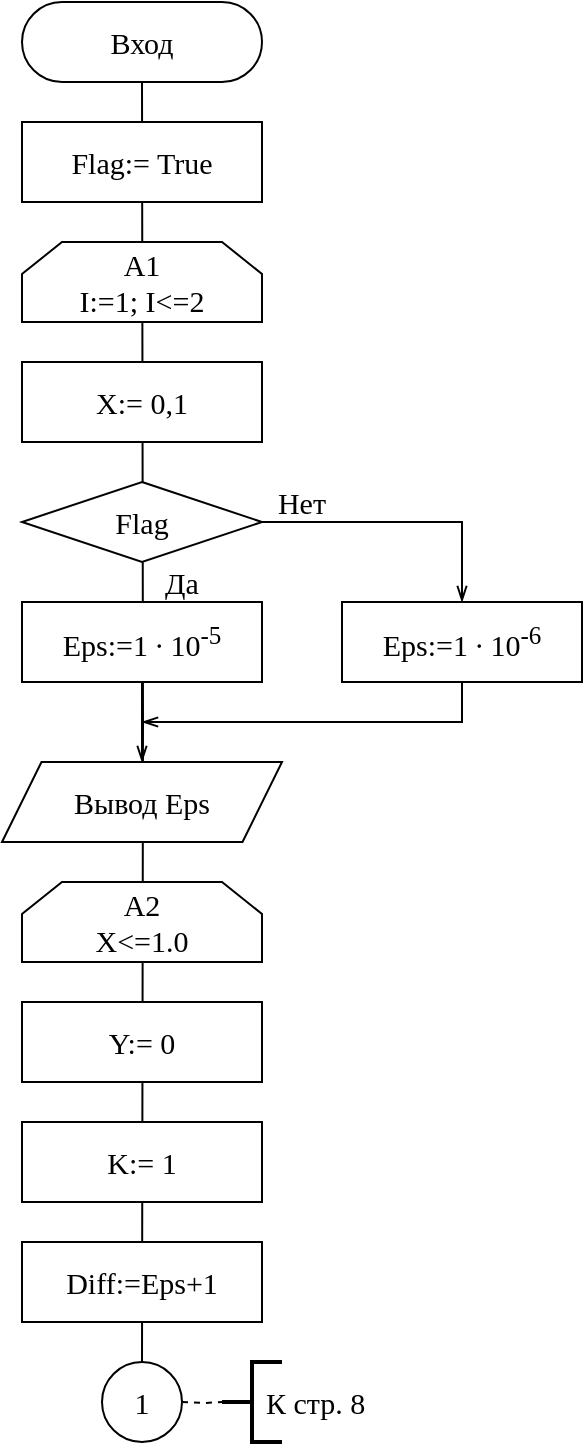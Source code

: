 <mxfile version="15.4.0" type="device" pages="2"><diagram id="T1srlYNLhLKwMxK7I_0T" name="Страница 1"><mxGraphModel dx="1024" dy="601" grid="1" gridSize="10" guides="1" tooltips="1" connect="1" arrows="1" fold="1" page="1" pageScale="1" pageWidth="827" pageHeight="1169" math="0" shadow="0"><root><mxCell id="0"/><mxCell id="1" parent="0"/><mxCell id="OyMqKpb-WzIUDVf0swId-75" value="" style="endArrow=none;html=1;rounded=0;edgeStyle=orthogonalEdgeStyle;entryX=0.5;entryY=1;entryDx=0;entryDy=0;fontFamily=Times New Roman;fontSize=15;align=center;" parent="1" target="RSF0WE7SrN-ZgnCElAvf-46" edge="1"><mxGeometry width="50" height="50" relative="1" as="geometry"><mxPoint x="100" y="720" as="sourcePoint"/><mxPoint x="240" y="170" as="targetPoint"/></mxGeometry></mxCell><mxCell id="RSF0WE7SrN-ZgnCElAvf-46" value="Вход" style="rounded=1;whiteSpace=wrap;html=1;strokeWidth=1;arcSize=50;fontFamily=Times New Roman;fontSize=15;align=center;" parent="1" vertex="1"><mxGeometry x="40" y="40" width="120" height="40" as="geometry"/></mxCell><mxCell id="OyMqKpb-WzIUDVf0swId-1" value="Flag:= True" style="rounded=0;whiteSpace=wrap;html=1;fontSize=15;fontFamily=Times New Roman;align=center;" parent="1" vertex="1"><mxGeometry x="40" y="100" width="120" height="40" as="geometry"/></mxCell><mxCell id="OyMqKpb-WzIUDVf0swId-26" value="A1&lt;br style=&quot;font-size: 15px;&quot;&gt;I:=1; I&amp;lt;=2" style="shape=loopLimit;whiteSpace=wrap;html=1;rounded=0;strokeWidth=1;fontFamily=Times New Roman;fontSize=15;align=center;" parent="1" vertex="1"><mxGeometry x="40.0" y="160" width="120" height="40" as="geometry"/></mxCell><mxCell id="OyMqKpb-WzIUDVf0swId-28" value="X:= 0,1" style="rounded=0;whiteSpace=wrap;html=1;fontSize=15;fontFamily=Times New Roman;align=center;" parent="1" vertex="1"><mxGeometry x="40" y="220" width="120" height="40" as="geometry"/></mxCell><mxCell id="OyMqKpb-WzIUDVf0swId-29" value="Flag" style="rhombus;whiteSpace=wrap;html=1;rounded=0;strokeWidth=1;fontFamily=Times New Roman;fontSize=15;align=center;" parent="1" vertex="1"><mxGeometry x="40.0" y="280" width="120" height="40" as="geometry"/></mxCell><mxCell id="OyMqKpb-WzIUDVf0swId-31" value="&lt;span style=&quot;font-size: 15px&quot;&gt;Eps:=1&amp;nbsp;&lt;/span&gt;&lt;span style=&quot;text-align: left&quot;&gt;∙ 10&lt;sup&gt;-5&lt;/sup&gt;&lt;/span&gt;" style="rounded=0;whiteSpace=wrap;html=1;fontSize=15;fontFamily=Times New Roman;align=center;" parent="1" vertex="1"><mxGeometry x="40" y="340" width="120" height="40" as="geometry"/></mxCell><mxCell id="OyMqKpb-WzIUDVf0swId-32" value="&lt;span style=&quot;font-size: 15px&quot;&gt;Eps:=&lt;/span&gt;1&amp;nbsp;&lt;span style=&quot;text-align: left&quot;&gt;∙ 10&lt;sup&gt;-6&lt;/sup&gt;&lt;/span&gt;" style="rounded=0;whiteSpace=wrap;html=1;fontSize=15;fontFamily=Times New Roman;align=center;" parent="1" vertex="1"><mxGeometry x="200" y="340" width="120" height="40" as="geometry"/></mxCell><mxCell id="OyMqKpb-WzIUDVf0swId-33" value="" style="endArrow=openThin;html=1;fontFamily=Times New Roman;fontSize=15;endFill=0;rounded=0;edgeStyle=orthogonalEdgeStyle;entryX=0.5;entryY=0;entryDx=0;entryDy=0;exitX=1;exitY=0.5;exitDx=0;exitDy=0;align=center;" parent="1" source="OyMqKpb-WzIUDVf0swId-29" target="OyMqKpb-WzIUDVf0swId-32" edge="1"><mxGeometry width="50" height="50" relative="1" as="geometry"><mxPoint x="170" y="320" as="sourcePoint"/><mxPoint x="290" y="380" as="targetPoint"/><Array as="points"/></mxGeometry></mxCell><mxCell id="OyMqKpb-WzIUDVf0swId-38" value="" style="endArrow=openThin;html=1;fontFamily=Times New Roman;fontSize=15;endFill=0;exitX=0.5;exitY=1;exitDx=0;exitDy=0;rounded=0;edgeStyle=orthogonalEdgeStyle;entryX=0.5;entryY=0;entryDx=0;entryDy=0;align=center;" parent="1" source="OyMqKpb-WzIUDVf0swId-31" target="OyMqKpb-WzIUDVf0swId-39" edge="1"><mxGeometry width="50" height="50" relative="1" as="geometry"><mxPoint x="170" y="380" as="sourcePoint"/><mxPoint x="100" y="420" as="targetPoint"/><Array as="points"/></mxGeometry></mxCell><mxCell id="OyMqKpb-WzIUDVf0swId-39" value="Вывод Eps" style="shape=parallelogram;html=1;strokeWidth=1;perimeter=parallelogramPerimeter;whiteSpace=wrap;rounded=0;arcSize=12;size=0.141;fontFamily=Times New Roman;fontSize=15;align=center;" parent="1" vertex="1"><mxGeometry x="30.0" y="420" width="140" height="40" as="geometry"/></mxCell><mxCell id="OyMqKpb-WzIUDVf0swId-40" value="" style="endArrow=openThin;html=1;fontFamily=Times New Roman;fontSize=15;endFill=0;exitX=0.5;exitY=1;exitDx=0;exitDy=0;rounded=0;edgeStyle=orthogonalEdgeStyle;align=center;" parent="1" source="OyMqKpb-WzIUDVf0swId-32" edge="1"><mxGeometry width="50" height="50" relative="1" as="geometry"><mxPoint x="230" y="470" as="sourcePoint"/><mxPoint x="100" y="400" as="targetPoint"/><Array as="points"><mxPoint x="260" y="400"/><mxPoint x="100" y="400"/></Array></mxGeometry></mxCell><mxCell id="OyMqKpb-WzIUDVf0swId-41" value="Нет" style="text;html=1;strokeColor=none;fillColor=none;align=center;verticalAlign=middle;whiteSpace=wrap;rounded=0;fontFamily=Times New Roman;fontSize=15;" parent="1" vertex="1"><mxGeometry x="160" y="280" width="40" height="20" as="geometry"/></mxCell><mxCell id="OyMqKpb-WzIUDVf0swId-42" value="Да" style="text;html=1;strokeColor=none;fillColor=none;align=center;verticalAlign=middle;whiteSpace=wrap;rounded=0;fontFamily=Times New Roman;fontSize=15;" parent="1" vertex="1"><mxGeometry x="100" y="320" width="40" height="20" as="geometry"/></mxCell><mxCell id="OyMqKpb-WzIUDVf0swId-43" value="A2&lt;br style=&quot;font-size: 15px;&quot;&gt;X&amp;lt;=1.0" style="shape=loopLimit;whiteSpace=wrap;html=1;rounded=0;strokeWidth=1;fontFamily=Times New Roman;fontSize=15;align=center;" parent="1" vertex="1"><mxGeometry x="40.0" y="480" width="120" height="40" as="geometry"/></mxCell><mxCell id="OyMqKpb-WzIUDVf0swId-50" value="&lt;span style=&quot;font-size: 15px;&quot;&gt;Y:= 0&lt;/span&gt;" style="rounded=0;whiteSpace=wrap;html=1;fontSize=15;fontFamily=Times New Roman;align=center;" parent="1" vertex="1"><mxGeometry x="40" y="540" width="120" height="40" as="geometry"/></mxCell><mxCell id="OyMqKpb-WzIUDVf0swId-51" value="&lt;span style=&quot;font-size: 15px;&quot;&gt;K:= 1&lt;/span&gt;" style="rounded=0;whiteSpace=wrap;html=1;fontSize=15;fontFamily=Times New Roman;align=center;" parent="1" vertex="1"><mxGeometry x="40" y="600" width="120" height="40" as="geometry"/></mxCell><mxCell id="XDJPmF9syVcg83R8hYLy-1" value="1" style="ellipse;whiteSpace=wrap;html=1;aspect=fixed;rounded=0;fontFamily=Times New Roman;fontSize=15;align=center;" vertex="1" parent="1"><mxGeometry x="80.0" y="720" width="40" height="40" as="geometry"/></mxCell><mxCell id="XDJPmF9syVcg83R8hYLy-2" value="" style="strokeWidth=2;html=1;shape=mxgraph.flowchart.annotation_2;align=center;fontSize=15;rounded=0;fillColor=none;fontFamily=Times New Roman;" vertex="1" parent="1"><mxGeometry x="140.0" y="720" width="30" height="40" as="geometry"/></mxCell><mxCell id="XDJPmF9syVcg83R8hYLy-3" value="" style="endArrow=none;dashed=1;html=1;fontSize=15;entryX=0;entryY=0.5;entryPerimeter=0;rounded=0;edgeStyle=orthogonalEdgeStyle;fontFamily=Times New Roman;align=center;" edge="1" parent="1" target="XDJPmF9syVcg83R8hYLy-2"><mxGeometry width="50" height="50" relative="1" as="geometry"><mxPoint x="120" y="740" as="sourcePoint"/><mxPoint x="103.5" y="730" as="targetPoint"/></mxGeometry></mxCell><mxCell id="XDJPmF9syVcg83R8hYLy-4" value="К стр. 8" style="text;html=1;strokeColor=none;fillColor=none;align=left;verticalAlign=middle;whiteSpace=wrap;rounded=0;fontFamily=Times New Roman;fontSize=15;" vertex="1" parent="1"><mxGeometry x="160" y="720" width="60" height="40" as="geometry"/></mxCell><mxCell id="XDJPmF9syVcg83R8hYLy-5" value="Diff:=Eps+1" style="rounded=0;whiteSpace=wrap;html=1;fontSize=15;fontFamily=Times New Roman;align=center;" vertex="1" parent="1"><mxGeometry x="40" y="660" width="120" height="40" as="geometry"/></mxCell></root></mxGraphModel></diagram><diagram id="lOfeYyF-w3tyd2tnTpvT" name="Страница 2"><mxGraphModel dx="1024" dy="601" grid="1" gridSize="10" guides="1" tooltips="1" connect="1" arrows="1" fold="1" page="1" pageScale="1" pageWidth="827" pageHeight="1169" math="0" shadow="0"><root><mxCell id="xuRxya_km_buClrUljp5-0"/><mxCell id="xuRxya_km_buClrUljp5-1" parent="xuRxya_km_buClrUljp5-0"/><mxCell id="xuRxya_km_buClrUljp5-2" value="" style="endArrow=none;html=1;rounded=0;edgeStyle=orthogonalEdgeStyle;exitX=0.5;exitY=0;exitDx=0;exitDy=0;fontSize=15;fontFamily=Times New Roman;" parent="xuRxya_km_buClrUljp5-1" source="xuRxya_km_buClrUljp5-24" edge="1"><mxGeometry width="50" height="50" relative="1" as="geometry"><mxPoint x="300" y="100" as="sourcePoint"/><mxPoint x="300" y="60" as="targetPoint"/></mxGeometry></mxCell><mxCell id="xuRxya_km_buClrUljp5-3" value="A3&lt;br&gt;Diff &amp;gt;= Eps" style="shape=loopLimit;whiteSpace=wrap;html=1;rounded=0;strokeWidth=1;fontFamily=Times New Roman;fontSize=15;" parent="xuRxya_km_buClrUljp5-1" vertex="1"><mxGeometry x="240.0" y="80" width="120" height="40" as="geometry"/></mxCell><mxCell id="xuRxya_km_buClrUljp5-4" value="" style="rounded=0;whiteSpace=wrap;html=1;fontSize=15;fontFamily=Times New Roman;" parent="xuRxya_km_buClrUljp5-1" vertex="1"><mxGeometry x="240" y="140" width="120" height="40" as="geometry"/></mxCell><mxCell id="xuRxya_km_buClrUljp5-5" value="" style="rounded=0;whiteSpace=wrap;html=1;fontSize=15;fontFamily=Times New Roman;" parent="xuRxya_km_buClrUljp5-1" vertex="1"><mxGeometry x="240" y="200" width="120" height="40" as="geometry"/></mxCell><mxCell id="xuRxya_km_buClrUljp5-6" value="" style="rounded=0;whiteSpace=wrap;html=1;fontSize=15;fontFamily=Times New Roman;" parent="xuRxya_km_buClrUljp5-1" vertex="1"><mxGeometry x="240" y="260" width="120" height="40" as="geometry"/></mxCell><mxCell id="xuRxya_km_buClrUljp5-7" value="" style="strokeWidth=2;html=1;shape=mxgraph.flowchart.annotation_2;align=left;fontSize=15;rounded=0;fillColor=none;fontFamily=Times New Roman;" parent="xuRxya_km_buClrUljp5-1" vertex="1"><mxGeometry x="380.0" y="140" width="30" height="40" as="geometry"/></mxCell><mxCell id="xuRxya_km_buClrUljp5-8" value="" style="endArrow=none;dashed=1;html=1;fontSize=15;entryX=0;entryY=0.5;entryPerimeter=0;rounded=0;edgeStyle=orthogonalEdgeStyle;fontFamily=Times New Roman;" parent="xuRxya_km_buClrUljp5-1" target="xuRxya_km_buClrUljp5-7" edge="1"><mxGeometry width="50" height="50" relative="1" as="geometry"><mxPoint x="360" y="160" as="sourcePoint"/><mxPoint x="343.5" y="150" as="targetPoint"/></mxGeometry></mxCell><mxCell id="xuRxya_km_buClrUljp5-9" value="" style="strokeWidth=2;html=1;shape=mxgraph.flowchart.annotation_2;align=left;fontSize=15;rounded=0;fillColor=none;fontFamily=Times New Roman;" parent="xuRxya_km_buClrUljp5-1" vertex="1"><mxGeometry x="380.0" y="200" width="30" height="40" as="geometry"/></mxCell><mxCell id="xuRxya_km_buClrUljp5-10" value="" style="endArrow=none;dashed=1;html=1;fontSize=15;entryX=0;entryY=0.5;entryPerimeter=0;rounded=0;edgeStyle=orthogonalEdgeStyle;fontFamily=Times New Roman;" parent="xuRxya_km_buClrUljp5-1" target="xuRxya_km_buClrUljp5-9" edge="1"><mxGeometry width="50" height="50" relative="1" as="geometry"><mxPoint x="360" y="220" as="sourcePoint"/><mxPoint x="343.5" y="210" as="targetPoint"/></mxGeometry></mxCell><mxCell id="xuRxya_km_buClrUljp5-11" value="" style="strokeWidth=2;html=1;shape=mxgraph.flowchart.annotation_2;align=left;fontSize=15;rounded=0;fillColor=none;fontFamily=Times New Roman;" parent="xuRxya_km_buClrUljp5-1" vertex="1"><mxGeometry x="380.0" y="260" width="30" height="40" as="geometry"/></mxCell><mxCell id="xuRxya_km_buClrUljp5-12" value="" style="endArrow=none;dashed=1;html=1;fontSize=15;entryX=0;entryY=0.5;entryPerimeter=0;rounded=0;edgeStyle=orthogonalEdgeStyle;fontFamily=Times New Roman;" parent="xuRxya_km_buClrUljp5-1" target="xuRxya_km_buClrUljp5-11" edge="1"><mxGeometry width="50" height="50" relative="1" as="geometry"><mxPoint x="360" y="280" as="sourcePoint"/><mxPoint x="343.5" y="270" as="targetPoint"/></mxGeometry></mxCell><mxCell id="xuRxya_km_buClrUljp5-13" value="Numerator:= Exp(Ln(X) * (3 * K + 1))" style="text;html=1;strokeColor=none;fillColor=none;align=left;verticalAlign=middle;whiteSpace=wrap;rounded=0;fontSize=15;fontFamily=Times New Roman;" parent="xuRxya_km_buClrUljp5-1" vertex="1"><mxGeometry x="400" y="140" width="240" height="40" as="geometry"/></mxCell><mxCell id="xuRxya_km_buClrUljp5-14" value="Denominator:= (4 * K - 1) * (4 * K - 2)" style="text;html=1;strokeColor=none;fillColor=none;align=left;verticalAlign=middle;whiteSpace=wrap;rounded=0;fontSize=15;fontFamily=Times New Roman;" parent="xuRxya_km_buClrUljp5-1" vertex="1"><mxGeometry x="400" y="200" width="240" height="40" as="geometry"/></mxCell><mxCell id="xuRxya_km_buClrUljp5-15" value="Diff:= Numerator / Denominator" style="text;html=1;strokeColor=none;fillColor=none;align=left;verticalAlign=middle;whiteSpace=wrap;rounded=0;fontSize=15;fontFamily=Times New Roman;" parent="xuRxya_km_buClrUljp5-1" vertex="1"><mxGeometry x="400" y="260" width="220" height="40" as="geometry"/></mxCell><mxCell id="xuRxya_km_buClrUljp5-16" value="&lt;span style=&quot;font-size: 15px;&quot;&gt;Y:= Y+Diff&lt;/span&gt;" style="rounded=0;whiteSpace=wrap;html=1;fontSize=15;fontFamily=Times New Roman;" parent="xuRxya_km_buClrUljp5-1" vertex="1"><mxGeometry x="240" y="320" width="120" height="40" as="geometry"/></mxCell><mxCell id="xuRxya_km_buClrUljp5-17" value="&lt;span style=&quot;font-size: 15px;&quot;&gt;K:= K+1&lt;/span&gt;" style="rounded=0;whiteSpace=wrap;html=1;fontSize=15;fontFamily=Times New Roman;" parent="xuRxya_km_buClrUljp5-1" vertex="1"><mxGeometry x="240" y="380" width="120" height="40" as="geometry"/></mxCell><mxCell id="xuRxya_km_buClrUljp5-18" value="&lt;span style=&quot;font-size: 15px&quot;&gt;A3&lt;br style=&quot;font-size: 15px&quot;&gt;&lt;/span&gt;" style="shape=loopLimit;whiteSpace=wrap;html=1;rounded=0;strokeWidth=1;direction=west;fontFamily=Times New Roman;fontSize=15;align=center;" parent="xuRxya_km_buClrUljp5-1" vertex="1"><mxGeometry x="240" y="440" width="120" height="40" as="geometry"/></mxCell><mxCell id="xuRxya_km_buClrUljp5-19" value="Вывод X, K, Y" style="shape=parallelogram;html=1;strokeWidth=1;perimeter=parallelogramPerimeter;whiteSpace=wrap;rounded=0;arcSize=12;size=0.141;fontFamily=Times New Roman;fontSize=15;align=center;" parent="xuRxya_km_buClrUljp5-1" vertex="1"><mxGeometry x="230.0" y="500" width="140" height="40" as="geometry"/></mxCell><mxCell id="xuRxya_km_buClrUljp5-20" value="&lt;span style=&quot;font-size: 15px;&quot;&gt;X:= X+0.1&lt;/span&gt;" style="rounded=0;whiteSpace=wrap;html=1;fontSize=15;fontFamily=Times New Roman;" parent="xuRxya_km_buClrUljp5-1" vertex="1"><mxGeometry x="240" y="560" width="120" height="40" as="geometry"/></mxCell><mxCell id="xuRxya_km_buClrUljp5-21" value="A2" style="shape=loopLimit;whiteSpace=wrap;html=1;rounded=0;strokeWidth=1;direction=west;fontFamily=Times New Roman;fontSize=15;align=center;" parent="xuRxya_km_buClrUljp5-1" vertex="1"><mxGeometry x="240" y="620" width="120" height="40" as="geometry"/></mxCell><mxCell id="xuRxya_km_buClrUljp5-22" value="&lt;span style=&quot;font-size: 15px;&quot;&gt;Flag:= False&lt;/span&gt;" style="rounded=0;whiteSpace=wrap;html=1;fontSize=15;fontFamily=Times New Roman;" parent="xuRxya_km_buClrUljp5-1" vertex="1"><mxGeometry x="240" y="680" width="120" height="40" as="geometry"/></mxCell><mxCell id="xuRxya_km_buClrUljp5-23" value="I:= I+1&lt;br style=&quot;font-size: 15px;&quot;&gt;A1" style="shape=loopLimit;whiteSpace=wrap;html=1;rounded=0;strokeWidth=1;direction=west;fontFamily=Times New Roman;fontSize=15;align=center;" parent="xuRxya_km_buClrUljp5-1" vertex="1"><mxGeometry x="240" y="740" width="120" height="40" as="geometry"/></mxCell><mxCell id="xuRxya_km_buClrUljp5-24" value="Выход" style="rounded=1;whiteSpace=wrap;html=1;strokeWidth=1;arcSize=50;fontFamily=Times New Roman;fontSize=15;align=center;" parent="xuRxya_km_buClrUljp5-1" vertex="1"><mxGeometry x="240.0" y="800.0" width="120" height="40" as="geometry"/></mxCell><mxCell id="xuRxya_km_buClrUljp5-25" value="1" style="ellipse;whiteSpace=wrap;html=1;aspect=fixed;rounded=0;fontFamily=Times New Roman;fontSize=15;" parent="xuRxya_km_buClrUljp5-1" vertex="1"><mxGeometry x="280.0" y="20" width="40" height="40" as="geometry"/></mxCell><mxCell id="xuRxya_km_buClrUljp5-26" value="" style="strokeWidth=2;html=1;shape=mxgraph.flowchart.annotation_2;align=left;fontSize=15;rounded=0;fillColor=none;fontFamily=Times New Roman;" parent="xuRxya_km_buClrUljp5-1" vertex="1"><mxGeometry x="380.0" y="20" width="30" height="40" as="geometry"/></mxCell><mxCell id="xuRxya_km_buClrUljp5-27" value="" style="endArrow=none;dashed=1;html=1;fontSize=15;entryX=0;entryY=0.5;entryPerimeter=0;rounded=0;edgeStyle=orthogonalEdgeStyle;fontFamily=Times New Roman;" parent="xuRxya_km_buClrUljp5-1" target="xuRxya_km_buClrUljp5-26" edge="1"><mxGeometry width="50" height="50" relative="1" as="geometry"><mxPoint x="320" y="40" as="sourcePoint"/><mxPoint x="303.5" y="30" as="targetPoint"/></mxGeometry></mxCell><mxCell id="xuRxya_km_buClrUljp5-28" value="Из стр. 7" style="text;html=1;strokeColor=none;fillColor=none;align=left;verticalAlign=middle;whiteSpace=wrap;rounded=0;fontSize=15;fontFamily=Times New Roman;" parent="xuRxya_km_buClrUljp5-1" vertex="1"><mxGeometry x="400" y="20" width="60" height="40" as="geometry"/></mxCell></root></mxGraphModel></diagram></mxfile>